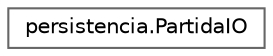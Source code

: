 digraph "Jerarquia Gràfica de la Classe"
{
 // INTERACTIVE_SVG=YES
 // LATEX_PDF_SIZE
  bgcolor="transparent";
  edge [fontname=Helvetica,fontsize=10,labelfontname=Helvetica,labelfontsize=10];
  node [fontname=Helvetica,fontsize=10,shape=box,height=0.2,width=0.4];
  rankdir="LR";
  Node0 [id="Node000000",label="persistencia.PartidaIO",height=0.2,width=0.4,color="grey40", fillcolor="white", style="filled",URL="$classpersistencia_1_1_partida_i_o.html",tooltip="Gestor de persistència per a partides."];
}
